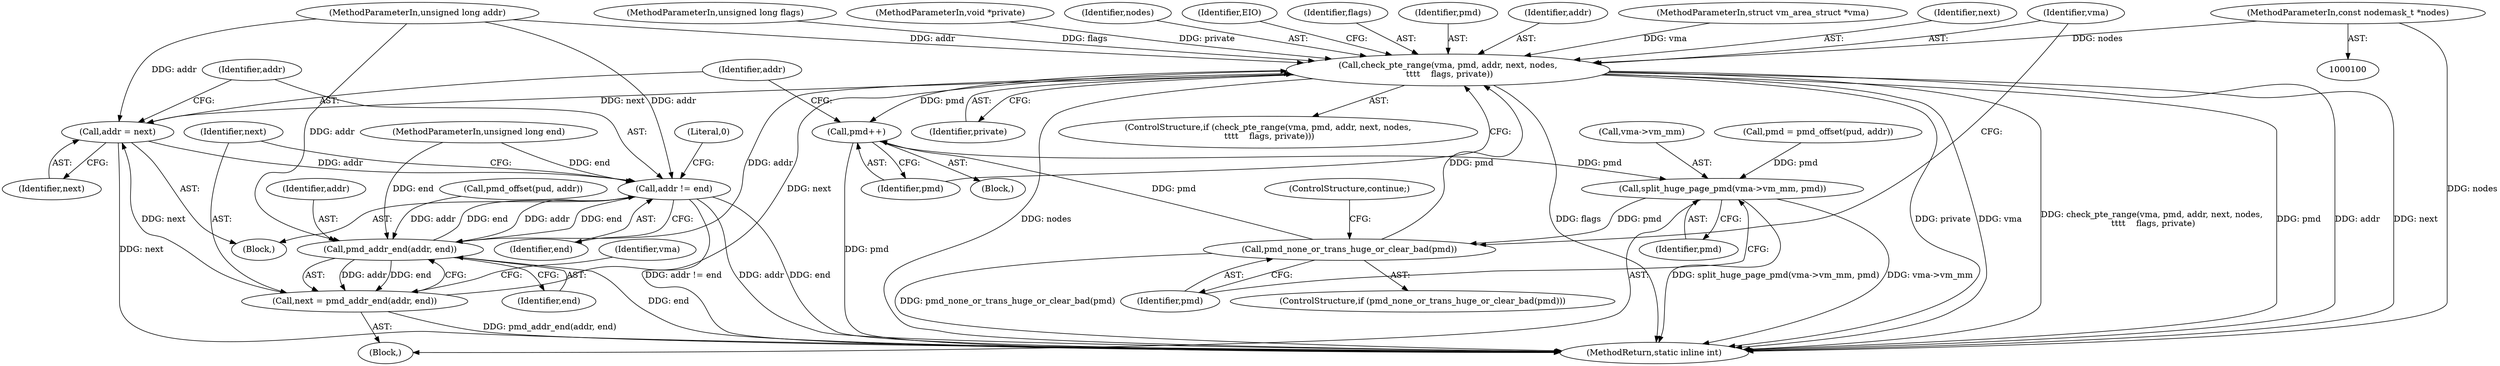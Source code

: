 digraph "0_linux_4a1d704194a441bf83c636004a479e01360ec850_7@pointer" {
"1000105" [label="(MethodParameterIn,const nodemask_t *nodes)"];
"1000133" [label="(Call,check_pte_range(vma, pmd, addr, next, nodes,\n \t\t\t\t    flags, private))"];
"1000145" [label="(Call,pmd++)"];
"1000123" [label="(Call,split_huge_page_pmd(vma->vm_mm, pmd))"];
"1000129" [label="(Call,pmd_none_or_trans_huge_or_clear_bad(pmd))"];
"1000148" [label="(Call,addr = next)"];
"1000151" [label="(Call,addr != end)"];
"1000120" [label="(Call,pmd_addr_end(addr, end))"];
"1000118" [label="(Call,next = pmd_addr_end(addr, end))"];
"1000153" [label="(Identifier,end)"];
"1000117" [label="(Block,)"];
"1000118" [label="(Call,next = pmd_addr_end(addr, end))"];
"1000143" [label="(Identifier,EIO)"];
"1000146" [label="(Identifier,pmd)"];
"1000148" [label="(Call,addr = next)"];
"1000125" [label="(Identifier,vma)"];
"1000140" [label="(Identifier,private)"];
"1000129" [label="(Call,pmd_none_or_trans_huge_or_clear_bad(pmd))"];
"1000119" [label="(Identifier,next)"];
"1000103" [label="(MethodParameterIn,unsigned long addr)"];
"1000152" [label="(Identifier,addr)"];
"1000139" [label="(Identifier,flags)"];
"1000130" [label="(Identifier,pmd)"];
"1000124" [label="(Call,vma->vm_mm)"];
"1000104" [label="(MethodParameterIn,unsigned long end)"];
"1000145" [label="(Call,pmd++)"];
"1000111" [label="(Call,pmd = pmd_offset(pud, addr))"];
"1000131" [label="(ControlStructure,continue;)"];
"1000149" [label="(Identifier,addr)"];
"1000151" [label="(Call,addr != end)"];
"1000128" [label="(ControlStructure,if (pmd_none_or_trans_huge_or_clear_bad(pmd)))"];
"1000156" [label="(MethodReturn,static inline int)"];
"1000135" [label="(Identifier,pmd)"];
"1000136" [label="(Identifier,addr)"];
"1000150" [label="(Identifier,next)"];
"1000101" [label="(MethodParameterIn,struct vm_area_struct *vma)"];
"1000123" [label="(Call,split_huge_page_pmd(vma->vm_mm, pmd))"];
"1000137" [label="(Identifier,next)"];
"1000127" [label="(Identifier,pmd)"];
"1000134" [label="(Identifier,vma)"];
"1000155" [label="(Literal,0)"];
"1000105" [label="(MethodParameterIn,const nodemask_t *nodes)"];
"1000106" [label="(MethodParameterIn,unsigned long flags)"];
"1000121" [label="(Identifier,addr)"];
"1000132" [label="(ControlStructure,if (check_pte_range(vma, pmd, addr, next, nodes,\n \t\t\t\t    flags, private)))"];
"1000120" [label="(Call,pmd_addr_end(addr, end))"];
"1000133" [label="(Call,check_pte_range(vma, pmd, addr, next, nodes,\n \t\t\t\t    flags, private))"];
"1000107" [label="(MethodParameterIn,void *private)"];
"1000122" [label="(Identifier,end)"];
"1000138" [label="(Identifier,nodes)"];
"1000147" [label="(Block,)"];
"1000144" [label="(Block,)"];
"1000113" [label="(Call,pmd_offset(pud, addr))"];
"1000105" -> "1000100"  [label="AST: "];
"1000105" -> "1000156"  [label="DDG: nodes"];
"1000105" -> "1000133"  [label="DDG: nodes"];
"1000133" -> "1000132"  [label="AST: "];
"1000133" -> "1000140"  [label="CFG: "];
"1000134" -> "1000133"  [label="AST: "];
"1000135" -> "1000133"  [label="AST: "];
"1000136" -> "1000133"  [label="AST: "];
"1000137" -> "1000133"  [label="AST: "];
"1000138" -> "1000133"  [label="AST: "];
"1000139" -> "1000133"  [label="AST: "];
"1000140" -> "1000133"  [label="AST: "];
"1000146" -> "1000133"  [label="CFG: "];
"1000143" -> "1000133"  [label="CFG: "];
"1000133" -> "1000156"  [label="DDG: nodes"];
"1000133" -> "1000156"  [label="DDG: flags"];
"1000133" -> "1000156"  [label="DDG: private"];
"1000133" -> "1000156"  [label="DDG: vma"];
"1000133" -> "1000156"  [label="DDG: check_pte_range(vma, pmd, addr, next, nodes,\n \t\t\t\t    flags, private)"];
"1000133" -> "1000156"  [label="DDG: pmd"];
"1000133" -> "1000156"  [label="DDG: addr"];
"1000133" -> "1000156"  [label="DDG: next"];
"1000101" -> "1000133"  [label="DDG: vma"];
"1000129" -> "1000133"  [label="DDG: pmd"];
"1000120" -> "1000133"  [label="DDG: addr"];
"1000103" -> "1000133"  [label="DDG: addr"];
"1000118" -> "1000133"  [label="DDG: next"];
"1000106" -> "1000133"  [label="DDG: flags"];
"1000107" -> "1000133"  [label="DDG: private"];
"1000133" -> "1000145"  [label="DDG: pmd"];
"1000133" -> "1000148"  [label="DDG: next"];
"1000145" -> "1000144"  [label="AST: "];
"1000145" -> "1000146"  [label="CFG: "];
"1000146" -> "1000145"  [label="AST: "];
"1000149" -> "1000145"  [label="CFG: "];
"1000145" -> "1000156"  [label="DDG: pmd"];
"1000145" -> "1000123"  [label="DDG: pmd"];
"1000129" -> "1000145"  [label="DDG: pmd"];
"1000123" -> "1000117"  [label="AST: "];
"1000123" -> "1000127"  [label="CFG: "];
"1000124" -> "1000123"  [label="AST: "];
"1000127" -> "1000123"  [label="AST: "];
"1000130" -> "1000123"  [label="CFG: "];
"1000123" -> "1000156"  [label="DDG: vma->vm_mm"];
"1000123" -> "1000156"  [label="DDG: split_huge_page_pmd(vma->vm_mm, pmd)"];
"1000111" -> "1000123"  [label="DDG: pmd"];
"1000123" -> "1000129"  [label="DDG: pmd"];
"1000129" -> "1000128"  [label="AST: "];
"1000129" -> "1000130"  [label="CFG: "];
"1000130" -> "1000129"  [label="AST: "];
"1000131" -> "1000129"  [label="CFG: "];
"1000134" -> "1000129"  [label="CFG: "];
"1000129" -> "1000156"  [label="DDG: pmd_none_or_trans_huge_or_clear_bad(pmd)"];
"1000148" -> "1000147"  [label="AST: "];
"1000148" -> "1000150"  [label="CFG: "];
"1000149" -> "1000148"  [label="AST: "];
"1000150" -> "1000148"  [label="AST: "];
"1000152" -> "1000148"  [label="CFG: "];
"1000148" -> "1000156"  [label="DDG: next"];
"1000118" -> "1000148"  [label="DDG: next"];
"1000103" -> "1000148"  [label="DDG: addr"];
"1000148" -> "1000151"  [label="DDG: addr"];
"1000151" -> "1000147"  [label="AST: "];
"1000151" -> "1000153"  [label="CFG: "];
"1000152" -> "1000151"  [label="AST: "];
"1000153" -> "1000151"  [label="AST: "];
"1000119" -> "1000151"  [label="CFG: "];
"1000155" -> "1000151"  [label="CFG: "];
"1000151" -> "1000156"  [label="DDG: end"];
"1000151" -> "1000156"  [label="DDG: addr != end"];
"1000151" -> "1000156"  [label="DDG: addr"];
"1000151" -> "1000120"  [label="DDG: addr"];
"1000151" -> "1000120"  [label="DDG: end"];
"1000103" -> "1000151"  [label="DDG: addr"];
"1000120" -> "1000151"  [label="DDG: end"];
"1000104" -> "1000151"  [label="DDG: end"];
"1000120" -> "1000118"  [label="AST: "];
"1000120" -> "1000122"  [label="CFG: "];
"1000121" -> "1000120"  [label="AST: "];
"1000122" -> "1000120"  [label="AST: "];
"1000118" -> "1000120"  [label="CFG: "];
"1000120" -> "1000156"  [label="DDG: end"];
"1000120" -> "1000118"  [label="DDG: addr"];
"1000120" -> "1000118"  [label="DDG: end"];
"1000113" -> "1000120"  [label="DDG: addr"];
"1000103" -> "1000120"  [label="DDG: addr"];
"1000104" -> "1000120"  [label="DDG: end"];
"1000118" -> "1000117"  [label="AST: "];
"1000119" -> "1000118"  [label="AST: "];
"1000125" -> "1000118"  [label="CFG: "];
"1000118" -> "1000156"  [label="DDG: pmd_addr_end(addr, end)"];
}
